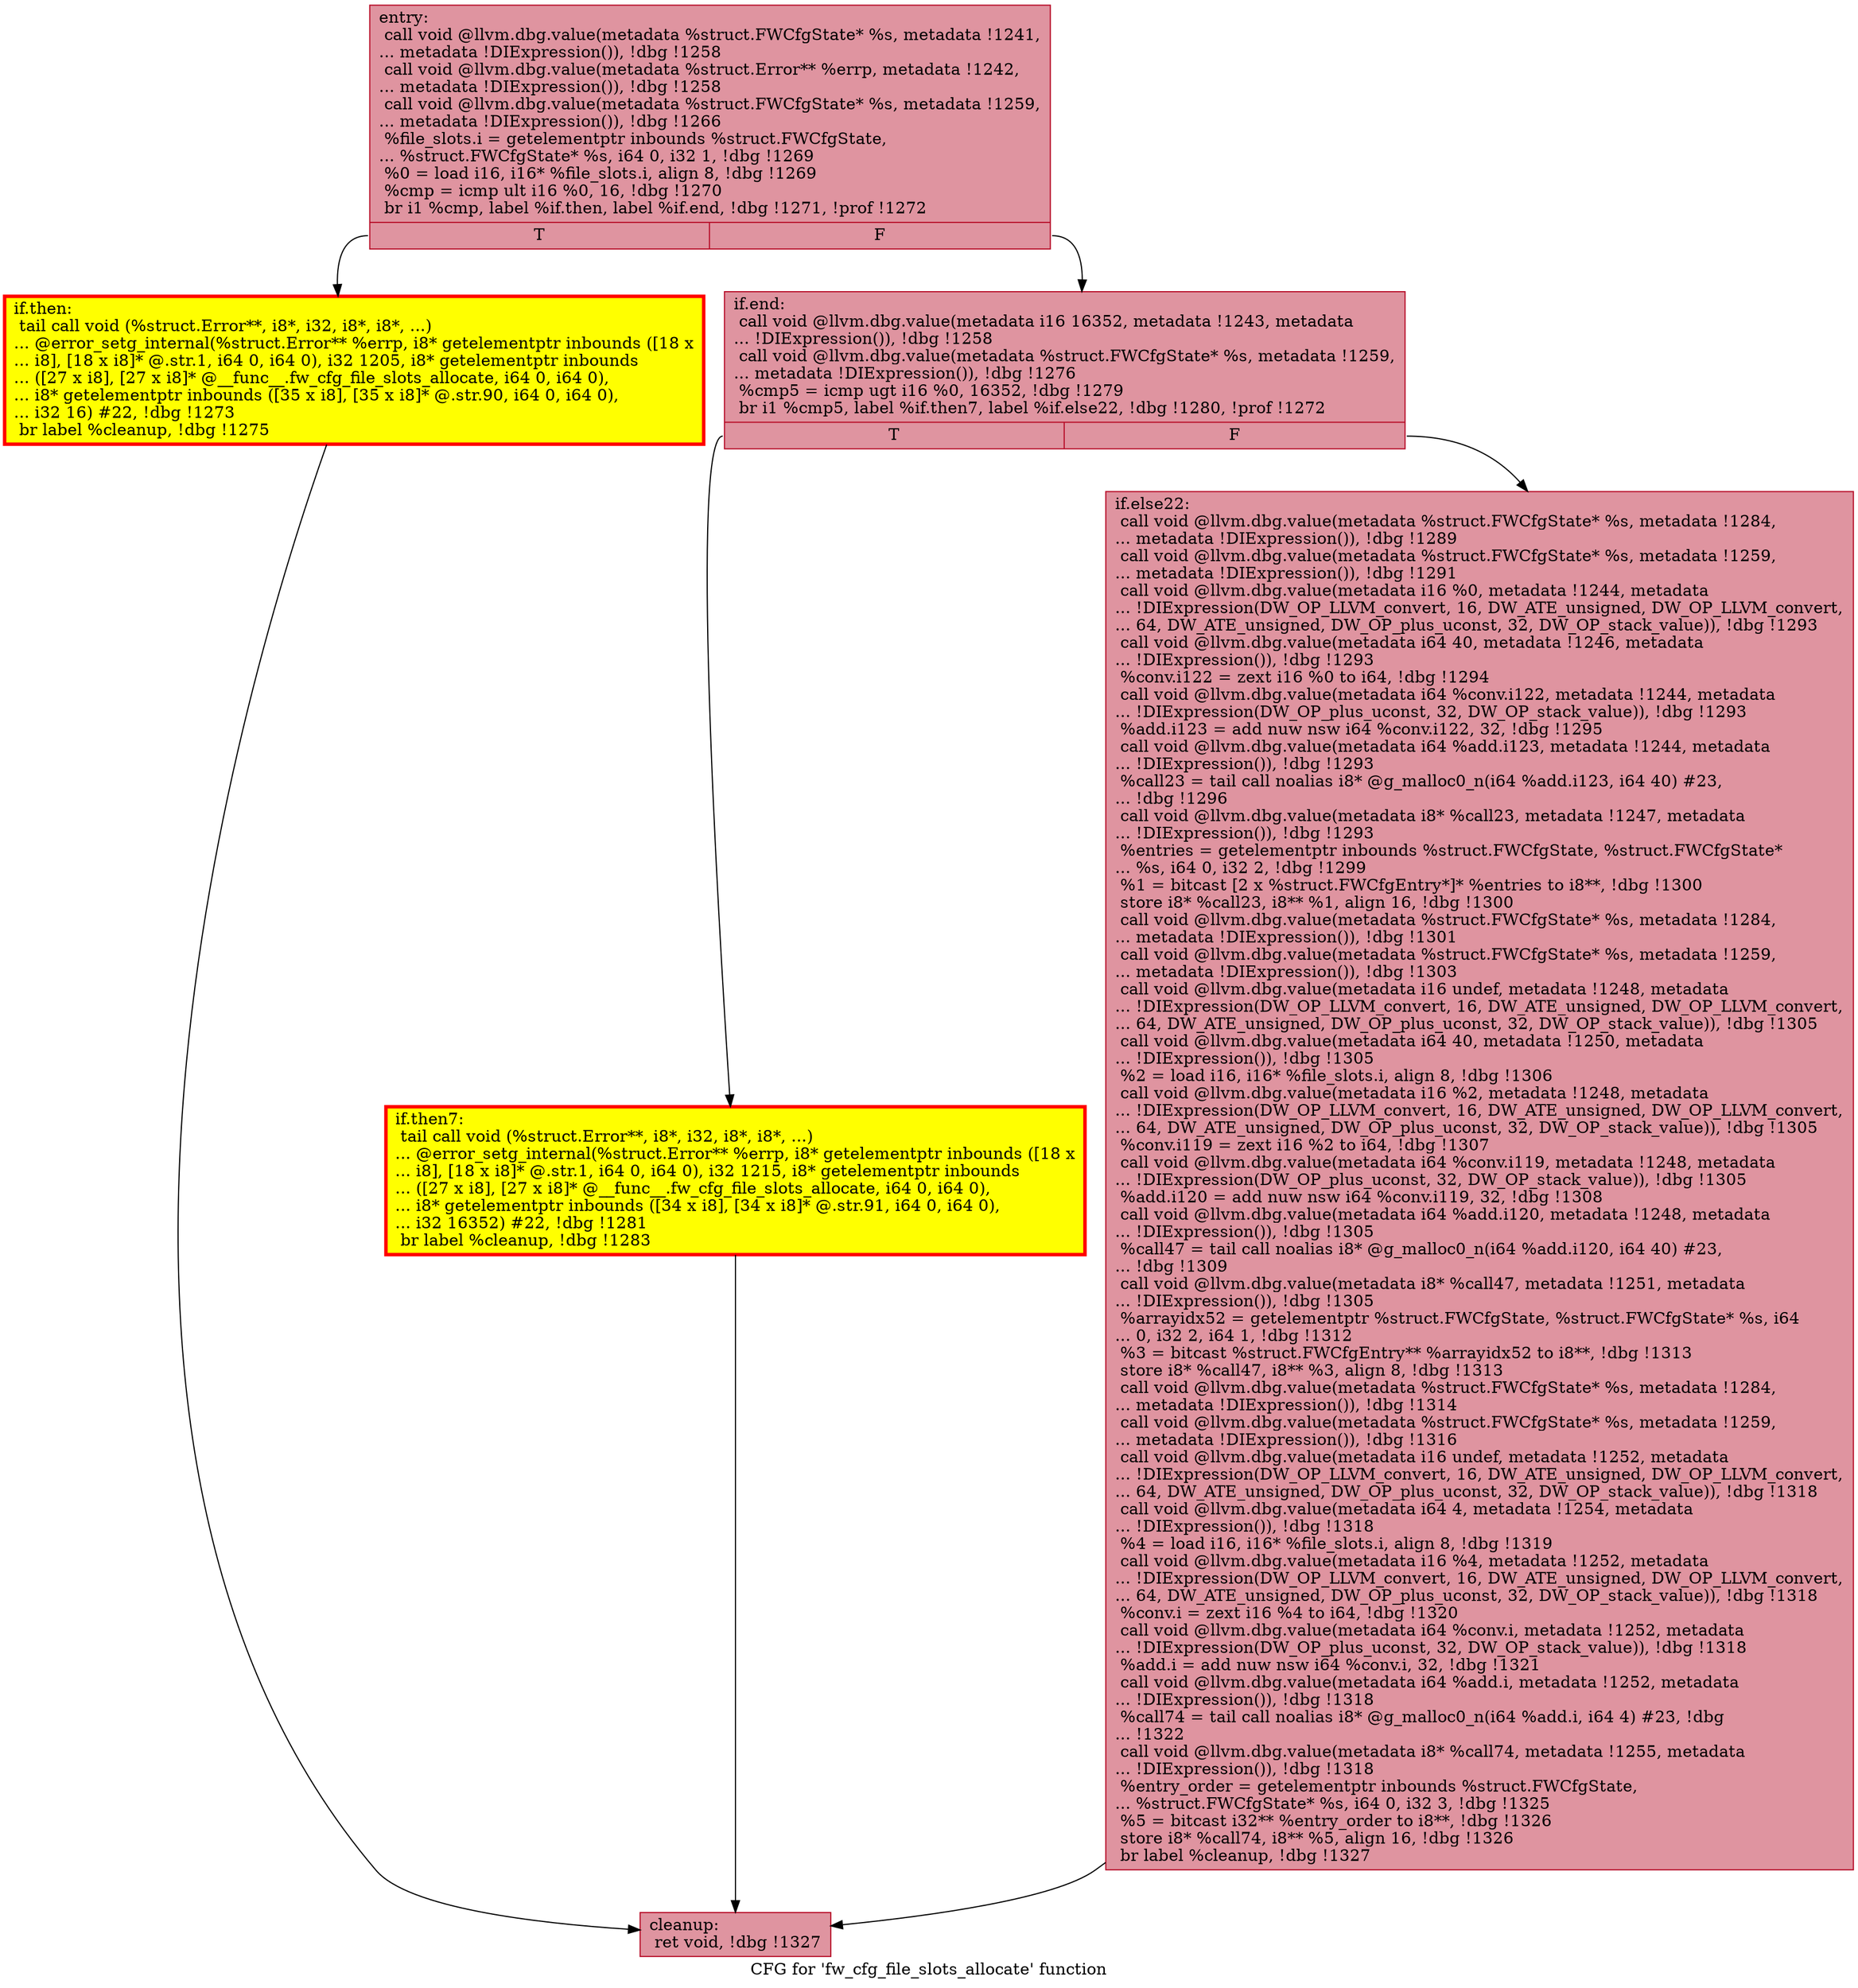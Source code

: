 digraph "CFG for 'fw_cfg_file_slots_allocate' function" {
	label="CFG for 'fw_cfg_file_slots_allocate' function";

	Node0x561075d19210 [shape=record,color="#b70d28ff", style=filled, fillcolor="#b70d2870",label="{entry:\l  call void @llvm.dbg.value(metadata %struct.FWCfgState* %s, metadata !1241,\l... metadata !DIExpression()), !dbg !1258\l  call void @llvm.dbg.value(metadata %struct.Error** %errp, metadata !1242,\l... metadata !DIExpression()), !dbg !1258\l  call void @llvm.dbg.value(metadata %struct.FWCfgState* %s, metadata !1259,\l... metadata !DIExpression()), !dbg !1266\l  %file_slots.i = getelementptr inbounds %struct.FWCfgState,\l... %struct.FWCfgState* %s, i64 0, i32 1, !dbg !1269\l  %0 = load i16, i16* %file_slots.i, align 8, !dbg !1269\l  %cmp = icmp ult i16 %0, 16, !dbg !1270\l  br i1 %cmp, label %if.then, label %if.end, !dbg !1271, !prof !1272\l|{<s0>T|<s1>F}}"];
	Node0x561075d19210:s0 -> Node0x561075e261b0;
	Node0x561075d19210:s1 -> Node0x561075e26200;
	Node0x561075e261b0 [shape=record,penwidth=3.0, style="filled", color="red", fillcolor="yellow",label="{if.then:                                          \l  tail call void (%struct.Error**, i8*, i32, i8*, i8*, ...)\l... @error_setg_internal(%struct.Error** %errp, i8* getelementptr inbounds ([18 x\l... i8], [18 x i8]* @.str.1, i64 0, i64 0), i32 1205, i8* getelementptr inbounds\l... ([27 x i8], [27 x i8]* @__func__.fw_cfg_file_slots_allocate, i64 0, i64 0),\l... i8* getelementptr inbounds ([35 x i8], [35 x i8]* @.str.90, i64 0, i64 0),\l... i32 16) #22, !dbg !1273\l  br label %cleanup, !dbg !1275\l}"];
	Node0x561075e261b0 -> Node0x561075e26eb0;
	Node0x561075e26200 [shape=record,color="#b70d28ff", style=filled, fillcolor="#b70d2870",label="{if.end:                                           \l  call void @llvm.dbg.value(metadata i16 16352, metadata !1243, metadata\l... !DIExpression()), !dbg !1258\l  call void @llvm.dbg.value(metadata %struct.FWCfgState* %s, metadata !1259,\l... metadata !DIExpression()), !dbg !1276\l  %cmp5 = icmp ugt i16 %0, 16352, !dbg !1279\l  br i1 %cmp5, label %if.then7, label %if.else22, !dbg !1280, !prof !1272\l|{<s0>T|<s1>F}}"];
	Node0x561075e26200:s0 -> Node0x561075e27c20;
	Node0x561075e26200:s1 -> Node0x561075e29c70;
	Node0x561075e27c20 [shape=record,penwidth=3.0, style="filled", color="red", fillcolor="yellow",label="{if.then7:                                         \l  tail call void (%struct.Error**, i8*, i32, i8*, i8*, ...)\l... @error_setg_internal(%struct.Error** %errp, i8* getelementptr inbounds ([18 x\l... i8], [18 x i8]* @.str.1, i64 0, i64 0), i32 1215, i8* getelementptr inbounds\l... ([27 x i8], [27 x i8]* @__func__.fw_cfg_file_slots_allocate, i64 0, i64 0),\l... i8* getelementptr inbounds ([34 x i8], [34 x i8]* @.str.91, i64 0, i64 0),\l... i32 16352) #22, !dbg !1281\l  br label %cleanup, !dbg !1283\l}"];
	Node0x561075e27c20 -> Node0x561075e26eb0;
	Node0x561075e29c70 [shape=record,color="#b70d28ff", style=filled, fillcolor="#b70d2870",label="{if.else22:                                        \l  call void @llvm.dbg.value(metadata %struct.FWCfgState* %s, metadata !1284,\l... metadata !DIExpression()), !dbg !1289\l  call void @llvm.dbg.value(metadata %struct.FWCfgState* %s, metadata !1259,\l... metadata !DIExpression()), !dbg !1291\l  call void @llvm.dbg.value(metadata i16 %0, metadata !1244, metadata\l... !DIExpression(DW_OP_LLVM_convert, 16, DW_ATE_unsigned, DW_OP_LLVM_convert,\l... 64, DW_ATE_unsigned, DW_OP_plus_uconst, 32, DW_OP_stack_value)), !dbg !1293\l  call void @llvm.dbg.value(metadata i64 40, metadata !1246, metadata\l... !DIExpression()), !dbg !1293\l  %conv.i122 = zext i16 %0 to i64, !dbg !1294\l  call void @llvm.dbg.value(metadata i64 %conv.i122, metadata !1244, metadata\l... !DIExpression(DW_OP_plus_uconst, 32, DW_OP_stack_value)), !dbg !1293\l  %add.i123 = add nuw nsw i64 %conv.i122, 32, !dbg !1295\l  call void @llvm.dbg.value(metadata i64 %add.i123, metadata !1244, metadata\l... !DIExpression()), !dbg !1293\l  %call23 = tail call noalias i8* @g_malloc0_n(i64 %add.i123, i64 40) #23,\l... !dbg !1296\l  call void @llvm.dbg.value(metadata i8* %call23, metadata !1247, metadata\l... !DIExpression()), !dbg !1293\l  %entries = getelementptr inbounds %struct.FWCfgState, %struct.FWCfgState*\l... %s, i64 0, i32 2, !dbg !1299\l  %1 = bitcast [2 x %struct.FWCfgEntry*]* %entries to i8**, !dbg !1300\l  store i8* %call23, i8** %1, align 16, !dbg !1300\l  call void @llvm.dbg.value(metadata %struct.FWCfgState* %s, metadata !1284,\l... metadata !DIExpression()), !dbg !1301\l  call void @llvm.dbg.value(metadata %struct.FWCfgState* %s, metadata !1259,\l... metadata !DIExpression()), !dbg !1303\l  call void @llvm.dbg.value(metadata i16 undef, metadata !1248, metadata\l... !DIExpression(DW_OP_LLVM_convert, 16, DW_ATE_unsigned, DW_OP_LLVM_convert,\l... 64, DW_ATE_unsigned, DW_OP_plus_uconst, 32, DW_OP_stack_value)), !dbg !1305\l  call void @llvm.dbg.value(metadata i64 40, metadata !1250, metadata\l... !DIExpression()), !dbg !1305\l  %2 = load i16, i16* %file_slots.i, align 8, !dbg !1306\l  call void @llvm.dbg.value(metadata i16 %2, metadata !1248, metadata\l... !DIExpression(DW_OP_LLVM_convert, 16, DW_ATE_unsigned, DW_OP_LLVM_convert,\l... 64, DW_ATE_unsigned, DW_OP_plus_uconst, 32, DW_OP_stack_value)), !dbg !1305\l  %conv.i119 = zext i16 %2 to i64, !dbg !1307\l  call void @llvm.dbg.value(metadata i64 %conv.i119, metadata !1248, metadata\l... !DIExpression(DW_OP_plus_uconst, 32, DW_OP_stack_value)), !dbg !1305\l  %add.i120 = add nuw nsw i64 %conv.i119, 32, !dbg !1308\l  call void @llvm.dbg.value(metadata i64 %add.i120, metadata !1248, metadata\l... !DIExpression()), !dbg !1305\l  %call47 = tail call noalias i8* @g_malloc0_n(i64 %add.i120, i64 40) #23,\l... !dbg !1309\l  call void @llvm.dbg.value(metadata i8* %call47, metadata !1251, metadata\l... !DIExpression()), !dbg !1305\l  %arrayidx52 = getelementptr %struct.FWCfgState, %struct.FWCfgState* %s, i64\l... 0, i32 2, i64 1, !dbg !1312\l  %3 = bitcast %struct.FWCfgEntry** %arrayidx52 to i8**, !dbg !1313\l  store i8* %call47, i8** %3, align 8, !dbg !1313\l  call void @llvm.dbg.value(metadata %struct.FWCfgState* %s, metadata !1284,\l... metadata !DIExpression()), !dbg !1314\l  call void @llvm.dbg.value(metadata %struct.FWCfgState* %s, metadata !1259,\l... metadata !DIExpression()), !dbg !1316\l  call void @llvm.dbg.value(metadata i16 undef, metadata !1252, metadata\l... !DIExpression(DW_OP_LLVM_convert, 16, DW_ATE_unsigned, DW_OP_LLVM_convert,\l... 64, DW_ATE_unsigned, DW_OP_plus_uconst, 32, DW_OP_stack_value)), !dbg !1318\l  call void @llvm.dbg.value(metadata i64 4, metadata !1254, metadata\l... !DIExpression()), !dbg !1318\l  %4 = load i16, i16* %file_slots.i, align 8, !dbg !1319\l  call void @llvm.dbg.value(metadata i16 %4, metadata !1252, metadata\l... !DIExpression(DW_OP_LLVM_convert, 16, DW_ATE_unsigned, DW_OP_LLVM_convert,\l... 64, DW_ATE_unsigned, DW_OP_plus_uconst, 32, DW_OP_stack_value)), !dbg !1318\l  %conv.i = zext i16 %4 to i64, !dbg !1320\l  call void @llvm.dbg.value(metadata i64 %conv.i, metadata !1252, metadata\l... !DIExpression(DW_OP_plus_uconst, 32, DW_OP_stack_value)), !dbg !1318\l  %add.i = add nuw nsw i64 %conv.i, 32, !dbg !1321\l  call void @llvm.dbg.value(metadata i64 %add.i, metadata !1252, metadata\l... !DIExpression()), !dbg !1318\l  %call74 = tail call noalias i8* @g_malloc0_n(i64 %add.i, i64 4) #23, !dbg\l... !1322\l  call void @llvm.dbg.value(metadata i8* %call74, metadata !1255, metadata\l... !DIExpression()), !dbg !1318\l  %entry_order = getelementptr inbounds %struct.FWCfgState,\l... %struct.FWCfgState* %s, i64 0, i32 3, !dbg !1325\l  %5 = bitcast i32** %entry_order to i8**, !dbg !1326\l  store i8* %call74, i8** %5, align 16, !dbg !1326\l  br label %cleanup, !dbg !1327\l}"];
	Node0x561075e29c70 -> Node0x561075e26eb0;
	Node0x561075e26eb0 [shape=record,color="#b70d28ff", style=filled, fillcolor="#b70d2870",label="{cleanup:                                          \l  ret void, !dbg !1327\l}"];
}
